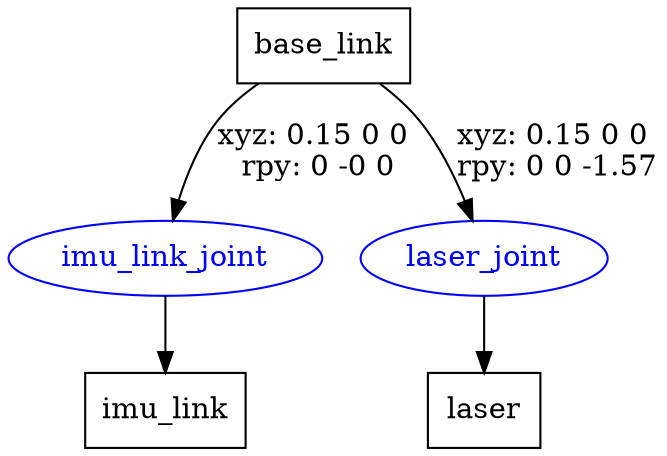 digraph G {
node [shape=box];
"base_link" [label="base_link"];
"imu_link" [label="imu_link"];
"laser" [label="laser"];
node [shape=ellipse, color=blue, fontcolor=blue];
"base_link" -> "imu_link_joint" [label="xyz: 0.15 0 0 \nrpy: 0 -0 0"]
"imu_link_joint" -> "imu_link"
"base_link" -> "laser_joint" [label="xyz: 0.15 0 0 \nrpy: 0 0 -1.57"]
"laser_joint" -> "laser"
}
